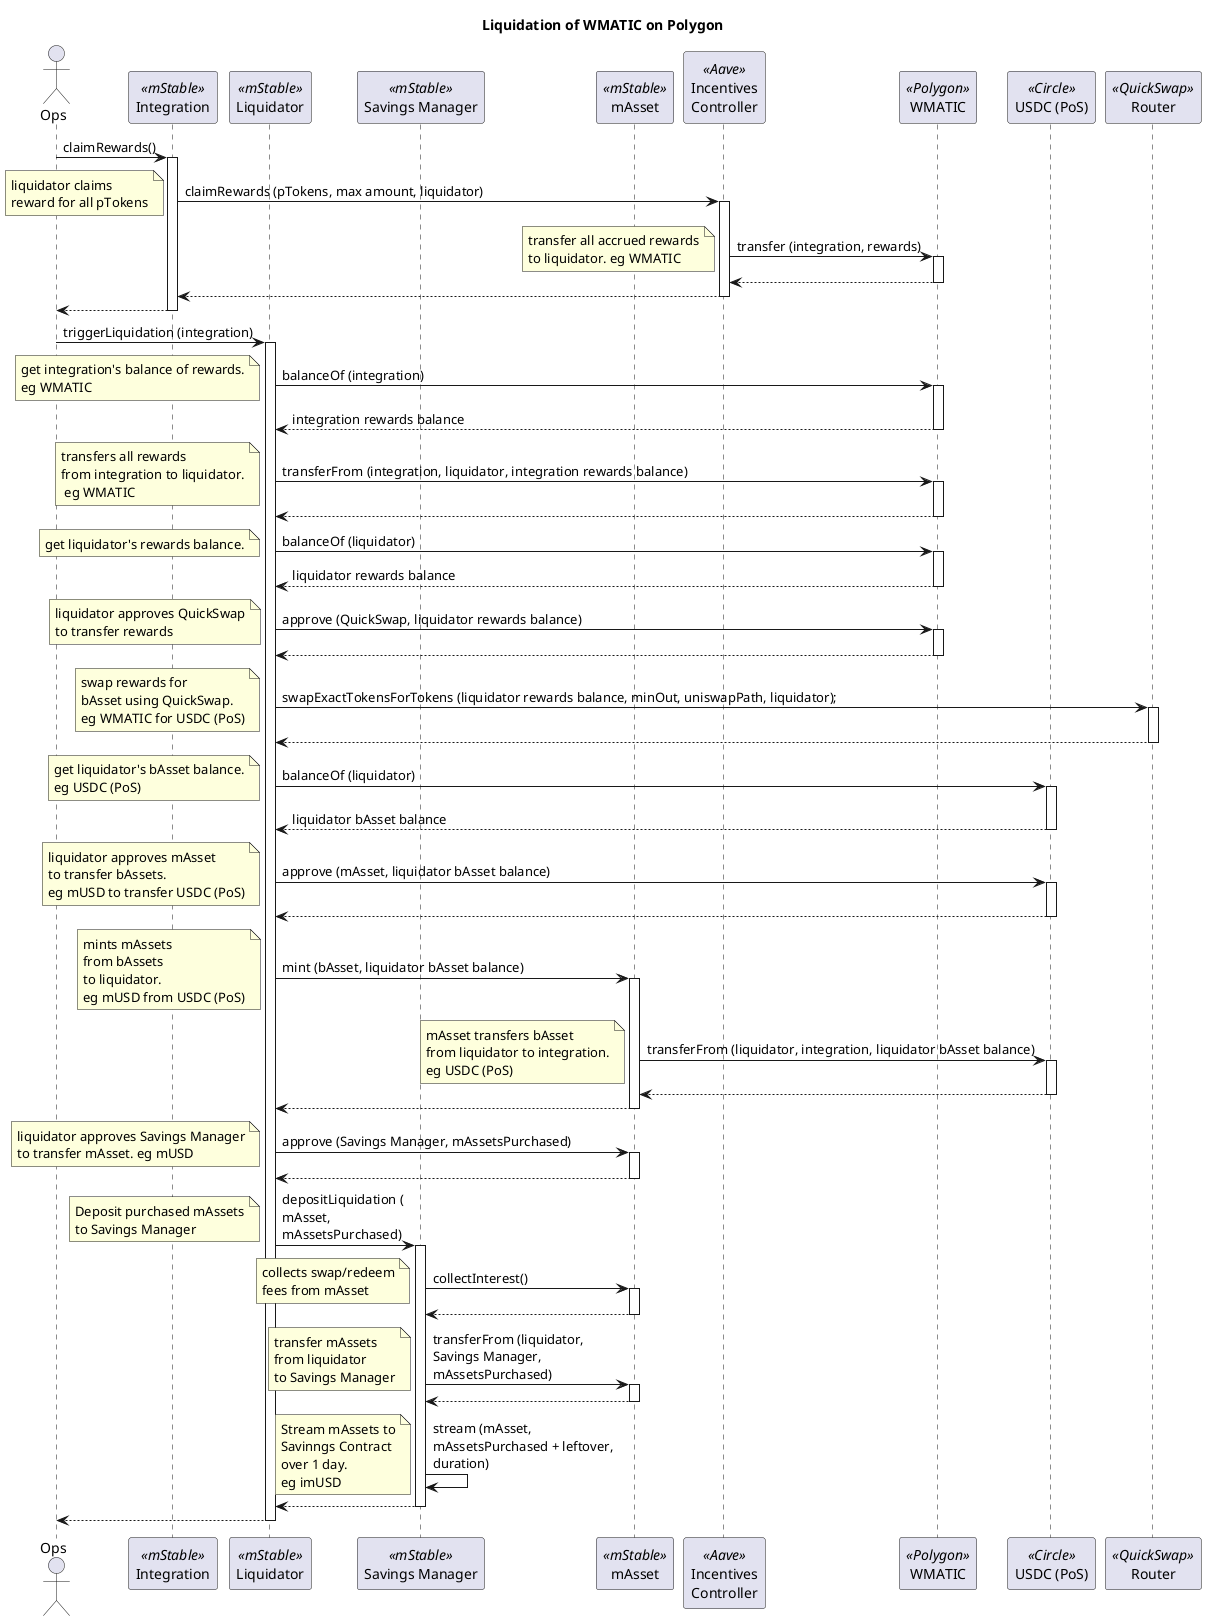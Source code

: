 @startuml

title "Liquidation of WMATIC on Polygon"
 
actor Ops as ops
participant "Integration" as int <<mStable>>
participant "Liquidator" as liq <<mStable>>
participant "Savings Manager" as sm <<mStable>>
participant "mAsset" as mAsset <<mStable>>
participant "Incentives\nController" as ic <<Aave>>
' participant "Aave" as aave <<Aave>>
participant "WMATIC" as matic <<Polygon>>
participant "USDC (PoS)" as usdc <<Circle>>
participant "Router" as qs <<QuickSwap>>

ops -> int : claimRewards()
activate int
int -> ic : claimRewards (pTokens, max amount, liquidator)
note left : liquidator claims\nreward for all pTokens
activate ic
ic -> matic : transfer (integration, rewards)
note left : transfer all accrued rewards\nto liquidator. eg WMATIC
activate matic
return
return
return

ops -> liq : triggerLiquidation (integration)
activate liq
liq -> matic : balanceOf (integration)
activate matic
note left : get integration's balance of rewards.\neg WMATIC
return integration rewards balance
liq -> matic : transferFrom (integration, liquidator, integration rewards balance)
note left : transfers all rewards\nfrom integration to liquidator.\n eg WMATIC
activate matic
return

liq -> matic : balanceOf (liquidator)
activate matic
note left : get liquidator's rewards balance.
return liquidator rewards balance

liq -> matic : approve (QuickSwap, liquidator rewards balance)
activate matic
note left : liquidator approves QuickSwap\nto transfer rewards
return

liq -> qs : swapExactTokensForTokens (liquidator rewards balance, minOut, uniswapPath, liquidator);
activate qs
note left : swap rewards for\nbAsset using QuickSwap.\neg WMATIC for USDC (PoS)
return

liq -> usdc : balanceOf (liquidator)
activate usdc
note left: get liquidator's bAsset balance.\neg USDC (PoS)
return liquidator bAsset balance

liq -> usdc : approve (mAsset, liquidator bAsset balance)
activate usdc
note left : liquidator approves mAsset\nto transfer bAssets.\neg mUSD to transfer USDC (PoS)
return

liq -> mAsset : mint (bAsset, liquidator bAsset balance)
activate mAsset
note left : mints mAssets\nfrom bAssets\nto liquidator.\neg mUSD from USDC (PoS)
mAsset -> usdc : transferFrom (liquidator, integration, liquidator bAsset balance)
activate usdc
note left : mAsset transfers bAsset\nfrom liquidator to integration.\neg USDC (PoS)
return
return


liq -> mAsset : approve (Savings Manager, mAssetsPurchased)
activate mAsset
note left : liquidator approves Savings Manager\nto transfer mAsset. eg mUSD
return
liq -> sm : depositLiquidation (\nmAsset,\nmAssetsPurchased)
activate sm
note left : Deposit purchased mAssets\nto Savings Manager
sm -> mAsset : collectInterest()
activate mAsset
note left : collects swap/redeem\nfees from mAsset
return
sm -> mAsset : transferFrom (liquidator,\nSavings Manager,\nmAssetsPurchased)
activate mAsset
note left : transfer mAssets\nfrom liquidator\nto Savings Manager
return
sm -> sm : stream (mAsset,\nmAssetsPurchased + leftover,\nduration)
note left : Stream mAssets to\nSavinngs Contract\nover 1 day.\neg imUSD
return

return

@enduml
